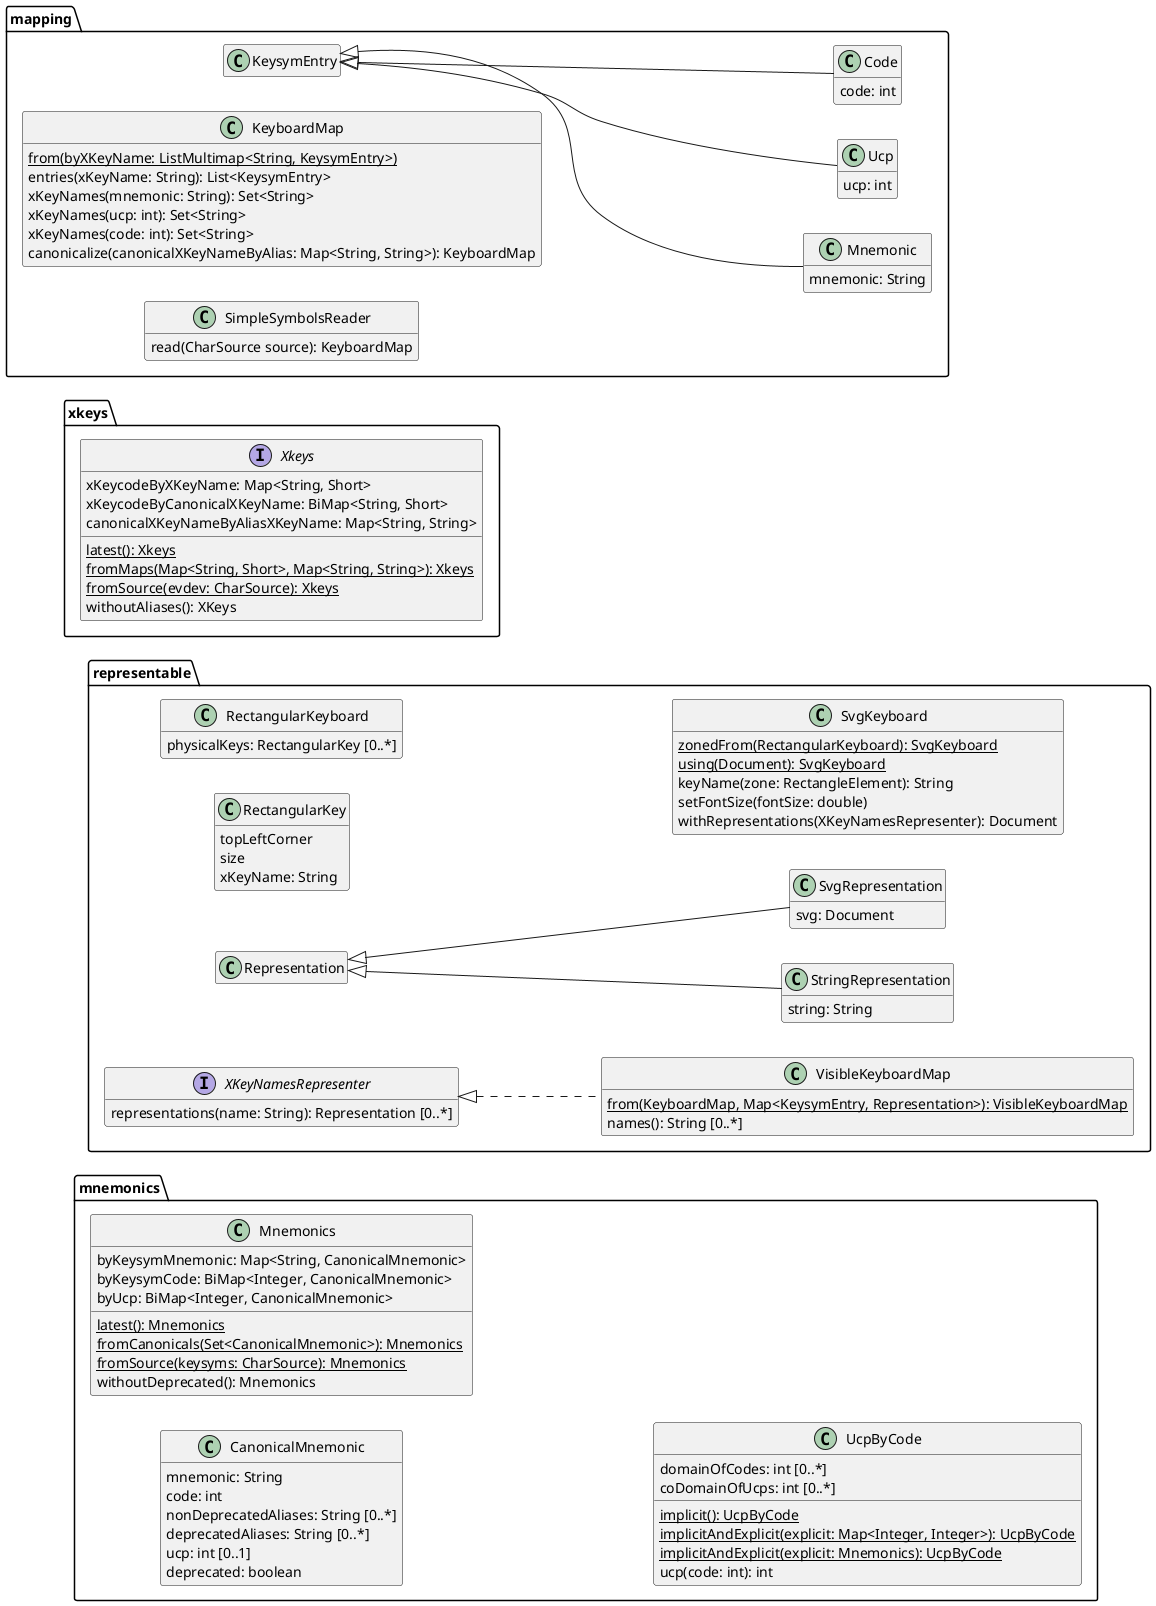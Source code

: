@startuml Main classes
hide empty members
left to right direction

package "xkeys" {
  interface "Xkeys" {
    {static} latest(): Xkeys
    {static} fromMaps(Map<String, Short>, Map<String, String>): Xkeys
    {static} fromSource(evdev: CharSource): Xkeys
    xKeycodeByXKeyName: Map<String, Short>
    xKeycodeByCanonicalXKeyName: BiMap<String, Short>
    canonicalXKeyNameByAliasXKeyName: Map<String, String>
    withoutAliases(): XKeys
  }
}

package "mnemonics" {
  class "CanonicalMnemonic" {
    mnemonic: String
    code: int
    nonDeprecatedAliases: String [0..*]
    deprecatedAliases: String [0..*]
    ucp: int [0..1]
    deprecated: boolean
  }

  class "Mnemonics" {
    {static} latest(): Mnemonics
    {static} fromCanonicals(Set<CanonicalMnemonic>): Mnemonics
    {static} fromSource(keysyms: CharSource): Mnemonics
    byKeysymMnemonic: Map<String, CanonicalMnemonic>
    byKeysymCode: BiMap<Integer, CanonicalMnemonic>
    byUcp: BiMap<Integer, CanonicalMnemonic>
    withoutDeprecated(): Mnemonics
  }

  class "UcpByCode" {
    {static} implicit(): UcpByCode
    {static} implicitAndExplicit(explicit: Map<Integer, Integer>): UcpByCode
    {static} implicitAndExplicit(explicit: Mnemonics): UcpByCode
    domainOfCodes: int [0..*]
    coDomainOfUcps: int [0..*]
    ucp(code: int): int
  }
}

package "mapping" {
  class "KeysymEntry" {}
  class "Mnemonic" {
    mnemonic: String
  }
  class "Ucp" {
    ucp: int
  }
  class "Code" {
    code: int
  }

  class "KeyboardMap" {
    {static} from(byXKeyName: ListMultimap<String, KeysymEntry>)
    entries(xKeyName: String): List<KeysymEntry>
    xKeyNames(mnemonic: String): Set<String>
    xKeyNames(ucp: int): Set<String>
    xKeyNames(code: int): Set<String>
    canonicalize(canonicalXKeyNameByAlias: Map<String, String>): KeyboardMap
  }

  class "SimpleSymbolsReader" {
    read(CharSource source): KeyboardMap
  }

  "KeysymEntry" <|-- "Mnemonic"
  "KeysymEntry" <|-- "Ucp"
  "KeysymEntry" <|-- "Code"
}

package "representable" {
  class "Representation" {
  }
  class "StringRepresentation" {
    string: String
  }
  class "SvgRepresentation" {
    svg: Document
  }
  "Representation" <|-- "StringRepresentation"
  "Representation" <|-- "SvgRepresentation"

  interface "XKeyNamesRepresenter" {
    representations(name: String): Representation [0..*]
  }

  class "VisibleKeyboardMap" {
    {static} from(KeyboardMap, Map<KeysymEntry, Representation>): VisibleKeyboardMap
    names(): String [0..*]
  }
  "XKeyNamesRepresenter" <|-[dashed]- "VisibleKeyboardMap"

  class "RectangularKey" {
    topLeftCorner
    size
    xKeyName: String
  }
  
  class "RectangularKeyboard" {
    physicalKeys: RectangularKey [0..*]
  }

  class "SvgKeyboard" {
    {static} zonedFrom(RectangularKeyboard): SvgKeyboard
    {static} using(Document): SvgKeyboard
    keyName(zone: RectangleElement): String
    setFontSize(fontSize: double)
    withRepresentations(XKeyNamesRepresenter): Document
  }
}

@enduml